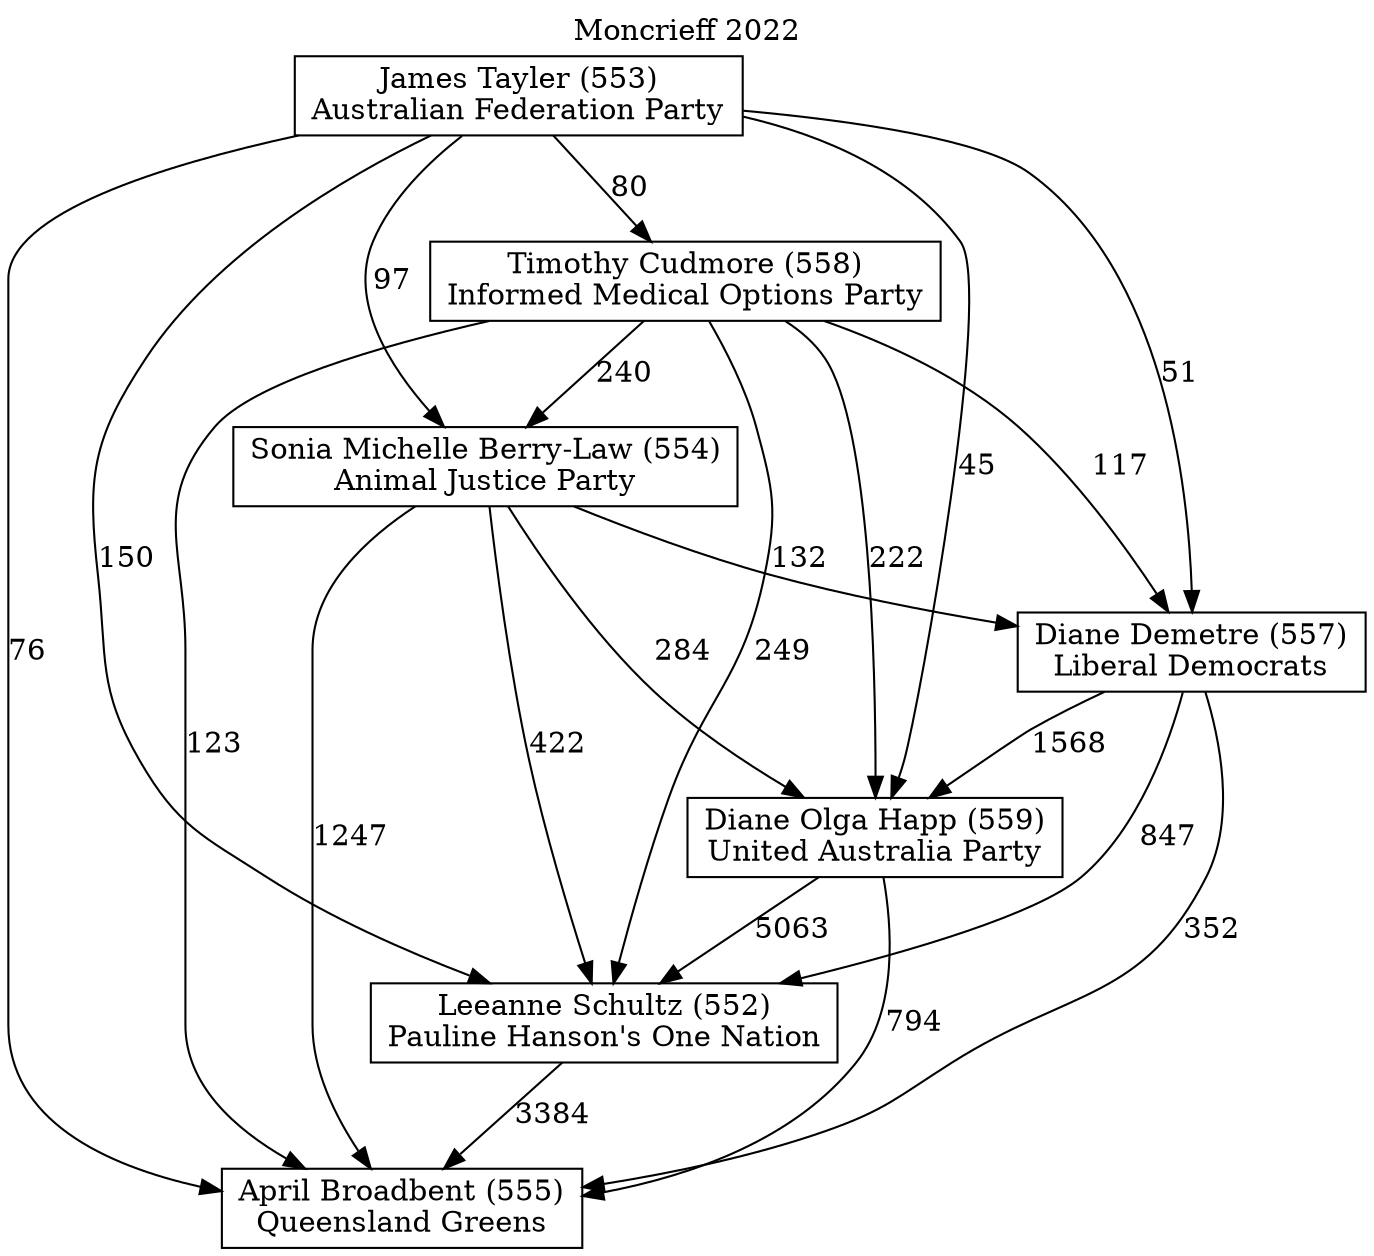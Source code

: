 // House preference flow
digraph "April Broadbent (555)_Moncrieff_2022" {
	graph [label="Moncrieff 2022" labelloc=t mclimit=10]
	node [shape=box]
	"April Broadbent (555)" [label="April Broadbent (555)
Queensland Greens"]
	"Leeanne Schultz (552)" [label="Leeanne Schultz (552)
Pauline Hanson's One Nation"]
	"Diane Olga Happ (559)" [label="Diane Olga Happ (559)
United Australia Party"]
	"Diane Demetre (557)" [label="Diane Demetre (557)
Liberal Democrats"]
	"Sonia Michelle Berry-Law (554)" [label="Sonia Michelle Berry-Law (554)
Animal Justice Party"]
	"Timothy Cudmore (558)" [label="Timothy Cudmore (558)
Informed Medical Options Party"]
	"James Tayler (553)" [label="James Tayler (553)
Australian Federation Party"]
	"April Broadbent (555)" [label="April Broadbent (555)
Queensland Greens"]
	"Diane Olga Happ (559)" [label="Diane Olga Happ (559)
United Australia Party"]
	"Diane Demetre (557)" [label="Diane Demetre (557)
Liberal Democrats"]
	"Sonia Michelle Berry-Law (554)" [label="Sonia Michelle Berry-Law (554)
Animal Justice Party"]
	"Timothy Cudmore (558)" [label="Timothy Cudmore (558)
Informed Medical Options Party"]
	"James Tayler (553)" [label="James Tayler (553)
Australian Federation Party"]
	"April Broadbent (555)" [label="April Broadbent (555)
Queensland Greens"]
	"Diane Demetre (557)" [label="Diane Demetre (557)
Liberal Democrats"]
	"Sonia Michelle Berry-Law (554)" [label="Sonia Michelle Berry-Law (554)
Animal Justice Party"]
	"Timothy Cudmore (558)" [label="Timothy Cudmore (558)
Informed Medical Options Party"]
	"James Tayler (553)" [label="James Tayler (553)
Australian Federation Party"]
	"April Broadbent (555)" [label="April Broadbent (555)
Queensland Greens"]
	"Sonia Michelle Berry-Law (554)" [label="Sonia Michelle Berry-Law (554)
Animal Justice Party"]
	"Timothy Cudmore (558)" [label="Timothy Cudmore (558)
Informed Medical Options Party"]
	"James Tayler (553)" [label="James Tayler (553)
Australian Federation Party"]
	"April Broadbent (555)" [label="April Broadbent (555)
Queensland Greens"]
	"Timothy Cudmore (558)" [label="Timothy Cudmore (558)
Informed Medical Options Party"]
	"James Tayler (553)" [label="James Tayler (553)
Australian Federation Party"]
	"April Broadbent (555)" [label="April Broadbent (555)
Queensland Greens"]
	"James Tayler (553)" [label="James Tayler (553)
Australian Federation Party"]
	"James Tayler (553)" [label="James Tayler (553)
Australian Federation Party"]
	"Timothy Cudmore (558)" [label="Timothy Cudmore (558)
Informed Medical Options Party"]
	"James Tayler (553)" [label="James Tayler (553)
Australian Federation Party"]
	"James Tayler (553)" [label="James Tayler (553)
Australian Federation Party"]
	"Sonia Michelle Berry-Law (554)" [label="Sonia Michelle Berry-Law (554)
Animal Justice Party"]
	"Timothy Cudmore (558)" [label="Timothy Cudmore (558)
Informed Medical Options Party"]
	"James Tayler (553)" [label="James Tayler (553)
Australian Federation Party"]
	"Sonia Michelle Berry-Law (554)" [label="Sonia Michelle Berry-Law (554)
Animal Justice Party"]
	"James Tayler (553)" [label="James Tayler (553)
Australian Federation Party"]
	"James Tayler (553)" [label="James Tayler (553)
Australian Federation Party"]
	"Timothy Cudmore (558)" [label="Timothy Cudmore (558)
Informed Medical Options Party"]
	"James Tayler (553)" [label="James Tayler (553)
Australian Federation Party"]
	"James Tayler (553)" [label="James Tayler (553)
Australian Federation Party"]
	"Diane Demetre (557)" [label="Diane Demetre (557)
Liberal Democrats"]
	"Sonia Michelle Berry-Law (554)" [label="Sonia Michelle Berry-Law (554)
Animal Justice Party"]
	"Timothy Cudmore (558)" [label="Timothy Cudmore (558)
Informed Medical Options Party"]
	"James Tayler (553)" [label="James Tayler (553)
Australian Federation Party"]
	"Diane Demetre (557)" [label="Diane Demetre (557)
Liberal Democrats"]
	"Timothy Cudmore (558)" [label="Timothy Cudmore (558)
Informed Medical Options Party"]
	"James Tayler (553)" [label="James Tayler (553)
Australian Federation Party"]
	"Diane Demetre (557)" [label="Diane Demetre (557)
Liberal Democrats"]
	"James Tayler (553)" [label="James Tayler (553)
Australian Federation Party"]
	"James Tayler (553)" [label="James Tayler (553)
Australian Federation Party"]
	"Timothy Cudmore (558)" [label="Timothy Cudmore (558)
Informed Medical Options Party"]
	"James Tayler (553)" [label="James Tayler (553)
Australian Federation Party"]
	"James Tayler (553)" [label="James Tayler (553)
Australian Federation Party"]
	"Sonia Michelle Berry-Law (554)" [label="Sonia Michelle Berry-Law (554)
Animal Justice Party"]
	"Timothy Cudmore (558)" [label="Timothy Cudmore (558)
Informed Medical Options Party"]
	"James Tayler (553)" [label="James Tayler (553)
Australian Federation Party"]
	"Sonia Michelle Berry-Law (554)" [label="Sonia Michelle Berry-Law (554)
Animal Justice Party"]
	"James Tayler (553)" [label="James Tayler (553)
Australian Federation Party"]
	"James Tayler (553)" [label="James Tayler (553)
Australian Federation Party"]
	"Timothy Cudmore (558)" [label="Timothy Cudmore (558)
Informed Medical Options Party"]
	"James Tayler (553)" [label="James Tayler (553)
Australian Federation Party"]
	"James Tayler (553)" [label="James Tayler (553)
Australian Federation Party"]
	"Diane Olga Happ (559)" [label="Diane Olga Happ (559)
United Australia Party"]
	"Diane Demetre (557)" [label="Diane Demetre (557)
Liberal Democrats"]
	"Sonia Michelle Berry-Law (554)" [label="Sonia Michelle Berry-Law (554)
Animal Justice Party"]
	"Timothy Cudmore (558)" [label="Timothy Cudmore (558)
Informed Medical Options Party"]
	"James Tayler (553)" [label="James Tayler (553)
Australian Federation Party"]
	"Diane Olga Happ (559)" [label="Diane Olga Happ (559)
United Australia Party"]
	"Sonia Michelle Berry-Law (554)" [label="Sonia Michelle Berry-Law (554)
Animal Justice Party"]
	"Timothy Cudmore (558)" [label="Timothy Cudmore (558)
Informed Medical Options Party"]
	"James Tayler (553)" [label="James Tayler (553)
Australian Federation Party"]
	"Diane Olga Happ (559)" [label="Diane Olga Happ (559)
United Australia Party"]
	"Timothy Cudmore (558)" [label="Timothy Cudmore (558)
Informed Medical Options Party"]
	"James Tayler (553)" [label="James Tayler (553)
Australian Federation Party"]
	"Diane Olga Happ (559)" [label="Diane Olga Happ (559)
United Australia Party"]
	"James Tayler (553)" [label="James Tayler (553)
Australian Federation Party"]
	"James Tayler (553)" [label="James Tayler (553)
Australian Federation Party"]
	"Timothy Cudmore (558)" [label="Timothy Cudmore (558)
Informed Medical Options Party"]
	"James Tayler (553)" [label="James Tayler (553)
Australian Federation Party"]
	"James Tayler (553)" [label="James Tayler (553)
Australian Federation Party"]
	"Sonia Michelle Berry-Law (554)" [label="Sonia Michelle Berry-Law (554)
Animal Justice Party"]
	"Timothy Cudmore (558)" [label="Timothy Cudmore (558)
Informed Medical Options Party"]
	"James Tayler (553)" [label="James Tayler (553)
Australian Federation Party"]
	"Sonia Michelle Berry-Law (554)" [label="Sonia Michelle Berry-Law (554)
Animal Justice Party"]
	"James Tayler (553)" [label="James Tayler (553)
Australian Federation Party"]
	"James Tayler (553)" [label="James Tayler (553)
Australian Federation Party"]
	"Timothy Cudmore (558)" [label="Timothy Cudmore (558)
Informed Medical Options Party"]
	"James Tayler (553)" [label="James Tayler (553)
Australian Federation Party"]
	"James Tayler (553)" [label="James Tayler (553)
Australian Federation Party"]
	"Diane Demetre (557)" [label="Diane Demetre (557)
Liberal Democrats"]
	"Sonia Michelle Berry-Law (554)" [label="Sonia Michelle Berry-Law (554)
Animal Justice Party"]
	"Timothy Cudmore (558)" [label="Timothy Cudmore (558)
Informed Medical Options Party"]
	"James Tayler (553)" [label="James Tayler (553)
Australian Federation Party"]
	"Diane Demetre (557)" [label="Diane Demetre (557)
Liberal Democrats"]
	"Timothy Cudmore (558)" [label="Timothy Cudmore (558)
Informed Medical Options Party"]
	"James Tayler (553)" [label="James Tayler (553)
Australian Federation Party"]
	"Diane Demetre (557)" [label="Diane Demetre (557)
Liberal Democrats"]
	"James Tayler (553)" [label="James Tayler (553)
Australian Federation Party"]
	"James Tayler (553)" [label="James Tayler (553)
Australian Federation Party"]
	"Timothy Cudmore (558)" [label="Timothy Cudmore (558)
Informed Medical Options Party"]
	"James Tayler (553)" [label="James Tayler (553)
Australian Federation Party"]
	"James Tayler (553)" [label="James Tayler (553)
Australian Federation Party"]
	"Sonia Michelle Berry-Law (554)" [label="Sonia Michelle Berry-Law (554)
Animal Justice Party"]
	"Timothy Cudmore (558)" [label="Timothy Cudmore (558)
Informed Medical Options Party"]
	"James Tayler (553)" [label="James Tayler (553)
Australian Federation Party"]
	"Sonia Michelle Berry-Law (554)" [label="Sonia Michelle Berry-Law (554)
Animal Justice Party"]
	"James Tayler (553)" [label="James Tayler (553)
Australian Federation Party"]
	"James Tayler (553)" [label="James Tayler (553)
Australian Federation Party"]
	"Timothy Cudmore (558)" [label="Timothy Cudmore (558)
Informed Medical Options Party"]
	"James Tayler (553)" [label="James Tayler (553)
Australian Federation Party"]
	"James Tayler (553)" [label="James Tayler (553)
Australian Federation Party"]
	"Leeanne Schultz (552)" [label="Leeanne Schultz (552)
Pauline Hanson's One Nation"]
	"Diane Olga Happ (559)" [label="Diane Olga Happ (559)
United Australia Party"]
	"Diane Demetre (557)" [label="Diane Demetre (557)
Liberal Democrats"]
	"Sonia Michelle Berry-Law (554)" [label="Sonia Michelle Berry-Law (554)
Animal Justice Party"]
	"Timothy Cudmore (558)" [label="Timothy Cudmore (558)
Informed Medical Options Party"]
	"James Tayler (553)" [label="James Tayler (553)
Australian Federation Party"]
	"Leeanne Schultz (552)" [label="Leeanne Schultz (552)
Pauline Hanson's One Nation"]
	"Diane Demetre (557)" [label="Diane Demetre (557)
Liberal Democrats"]
	"Sonia Michelle Berry-Law (554)" [label="Sonia Michelle Berry-Law (554)
Animal Justice Party"]
	"Timothy Cudmore (558)" [label="Timothy Cudmore (558)
Informed Medical Options Party"]
	"James Tayler (553)" [label="James Tayler (553)
Australian Federation Party"]
	"Leeanne Schultz (552)" [label="Leeanne Schultz (552)
Pauline Hanson's One Nation"]
	"Sonia Michelle Berry-Law (554)" [label="Sonia Michelle Berry-Law (554)
Animal Justice Party"]
	"Timothy Cudmore (558)" [label="Timothy Cudmore (558)
Informed Medical Options Party"]
	"James Tayler (553)" [label="James Tayler (553)
Australian Federation Party"]
	"Leeanne Schultz (552)" [label="Leeanne Schultz (552)
Pauline Hanson's One Nation"]
	"Timothy Cudmore (558)" [label="Timothy Cudmore (558)
Informed Medical Options Party"]
	"James Tayler (553)" [label="James Tayler (553)
Australian Federation Party"]
	"Leeanne Schultz (552)" [label="Leeanne Schultz (552)
Pauline Hanson's One Nation"]
	"James Tayler (553)" [label="James Tayler (553)
Australian Federation Party"]
	"James Tayler (553)" [label="James Tayler (553)
Australian Federation Party"]
	"Timothy Cudmore (558)" [label="Timothy Cudmore (558)
Informed Medical Options Party"]
	"James Tayler (553)" [label="James Tayler (553)
Australian Federation Party"]
	"James Tayler (553)" [label="James Tayler (553)
Australian Federation Party"]
	"Sonia Michelle Berry-Law (554)" [label="Sonia Michelle Berry-Law (554)
Animal Justice Party"]
	"Timothy Cudmore (558)" [label="Timothy Cudmore (558)
Informed Medical Options Party"]
	"James Tayler (553)" [label="James Tayler (553)
Australian Federation Party"]
	"Sonia Michelle Berry-Law (554)" [label="Sonia Michelle Berry-Law (554)
Animal Justice Party"]
	"James Tayler (553)" [label="James Tayler (553)
Australian Federation Party"]
	"James Tayler (553)" [label="James Tayler (553)
Australian Federation Party"]
	"Timothy Cudmore (558)" [label="Timothy Cudmore (558)
Informed Medical Options Party"]
	"James Tayler (553)" [label="James Tayler (553)
Australian Federation Party"]
	"James Tayler (553)" [label="James Tayler (553)
Australian Federation Party"]
	"Diane Demetre (557)" [label="Diane Demetre (557)
Liberal Democrats"]
	"Sonia Michelle Berry-Law (554)" [label="Sonia Michelle Berry-Law (554)
Animal Justice Party"]
	"Timothy Cudmore (558)" [label="Timothy Cudmore (558)
Informed Medical Options Party"]
	"James Tayler (553)" [label="James Tayler (553)
Australian Federation Party"]
	"Diane Demetre (557)" [label="Diane Demetre (557)
Liberal Democrats"]
	"Timothy Cudmore (558)" [label="Timothy Cudmore (558)
Informed Medical Options Party"]
	"James Tayler (553)" [label="James Tayler (553)
Australian Federation Party"]
	"Diane Demetre (557)" [label="Diane Demetre (557)
Liberal Democrats"]
	"James Tayler (553)" [label="James Tayler (553)
Australian Federation Party"]
	"James Tayler (553)" [label="James Tayler (553)
Australian Federation Party"]
	"Timothy Cudmore (558)" [label="Timothy Cudmore (558)
Informed Medical Options Party"]
	"James Tayler (553)" [label="James Tayler (553)
Australian Federation Party"]
	"James Tayler (553)" [label="James Tayler (553)
Australian Federation Party"]
	"Sonia Michelle Berry-Law (554)" [label="Sonia Michelle Berry-Law (554)
Animal Justice Party"]
	"Timothy Cudmore (558)" [label="Timothy Cudmore (558)
Informed Medical Options Party"]
	"James Tayler (553)" [label="James Tayler (553)
Australian Federation Party"]
	"Sonia Michelle Berry-Law (554)" [label="Sonia Michelle Berry-Law (554)
Animal Justice Party"]
	"James Tayler (553)" [label="James Tayler (553)
Australian Federation Party"]
	"James Tayler (553)" [label="James Tayler (553)
Australian Federation Party"]
	"Timothy Cudmore (558)" [label="Timothy Cudmore (558)
Informed Medical Options Party"]
	"James Tayler (553)" [label="James Tayler (553)
Australian Federation Party"]
	"James Tayler (553)" [label="James Tayler (553)
Australian Federation Party"]
	"Diane Olga Happ (559)" [label="Diane Olga Happ (559)
United Australia Party"]
	"Diane Demetre (557)" [label="Diane Demetre (557)
Liberal Democrats"]
	"Sonia Michelle Berry-Law (554)" [label="Sonia Michelle Berry-Law (554)
Animal Justice Party"]
	"Timothy Cudmore (558)" [label="Timothy Cudmore (558)
Informed Medical Options Party"]
	"James Tayler (553)" [label="James Tayler (553)
Australian Federation Party"]
	"Diane Olga Happ (559)" [label="Diane Olga Happ (559)
United Australia Party"]
	"Sonia Michelle Berry-Law (554)" [label="Sonia Michelle Berry-Law (554)
Animal Justice Party"]
	"Timothy Cudmore (558)" [label="Timothy Cudmore (558)
Informed Medical Options Party"]
	"James Tayler (553)" [label="James Tayler (553)
Australian Federation Party"]
	"Diane Olga Happ (559)" [label="Diane Olga Happ (559)
United Australia Party"]
	"Timothy Cudmore (558)" [label="Timothy Cudmore (558)
Informed Medical Options Party"]
	"James Tayler (553)" [label="James Tayler (553)
Australian Federation Party"]
	"Diane Olga Happ (559)" [label="Diane Olga Happ (559)
United Australia Party"]
	"James Tayler (553)" [label="James Tayler (553)
Australian Federation Party"]
	"James Tayler (553)" [label="James Tayler (553)
Australian Federation Party"]
	"Timothy Cudmore (558)" [label="Timothy Cudmore (558)
Informed Medical Options Party"]
	"James Tayler (553)" [label="James Tayler (553)
Australian Federation Party"]
	"James Tayler (553)" [label="James Tayler (553)
Australian Federation Party"]
	"Sonia Michelle Berry-Law (554)" [label="Sonia Michelle Berry-Law (554)
Animal Justice Party"]
	"Timothy Cudmore (558)" [label="Timothy Cudmore (558)
Informed Medical Options Party"]
	"James Tayler (553)" [label="James Tayler (553)
Australian Federation Party"]
	"Sonia Michelle Berry-Law (554)" [label="Sonia Michelle Berry-Law (554)
Animal Justice Party"]
	"James Tayler (553)" [label="James Tayler (553)
Australian Federation Party"]
	"James Tayler (553)" [label="James Tayler (553)
Australian Federation Party"]
	"Timothy Cudmore (558)" [label="Timothy Cudmore (558)
Informed Medical Options Party"]
	"James Tayler (553)" [label="James Tayler (553)
Australian Federation Party"]
	"James Tayler (553)" [label="James Tayler (553)
Australian Federation Party"]
	"Diane Demetre (557)" [label="Diane Demetre (557)
Liberal Democrats"]
	"Sonia Michelle Berry-Law (554)" [label="Sonia Michelle Berry-Law (554)
Animal Justice Party"]
	"Timothy Cudmore (558)" [label="Timothy Cudmore (558)
Informed Medical Options Party"]
	"James Tayler (553)" [label="James Tayler (553)
Australian Federation Party"]
	"Diane Demetre (557)" [label="Diane Demetre (557)
Liberal Democrats"]
	"Timothy Cudmore (558)" [label="Timothy Cudmore (558)
Informed Medical Options Party"]
	"James Tayler (553)" [label="James Tayler (553)
Australian Federation Party"]
	"Diane Demetre (557)" [label="Diane Demetre (557)
Liberal Democrats"]
	"James Tayler (553)" [label="James Tayler (553)
Australian Federation Party"]
	"James Tayler (553)" [label="James Tayler (553)
Australian Federation Party"]
	"Timothy Cudmore (558)" [label="Timothy Cudmore (558)
Informed Medical Options Party"]
	"James Tayler (553)" [label="James Tayler (553)
Australian Federation Party"]
	"James Tayler (553)" [label="James Tayler (553)
Australian Federation Party"]
	"Sonia Michelle Berry-Law (554)" [label="Sonia Michelle Berry-Law (554)
Animal Justice Party"]
	"Timothy Cudmore (558)" [label="Timothy Cudmore (558)
Informed Medical Options Party"]
	"James Tayler (553)" [label="James Tayler (553)
Australian Federation Party"]
	"Sonia Michelle Berry-Law (554)" [label="Sonia Michelle Berry-Law (554)
Animal Justice Party"]
	"James Tayler (553)" [label="James Tayler (553)
Australian Federation Party"]
	"James Tayler (553)" [label="James Tayler (553)
Australian Federation Party"]
	"Timothy Cudmore (558)" [label="Timothy Cudmore (558)
Informed Medical Options Party"]
	"James Tayler (553)" [label="James Tayler (553)
Australian Federation Party"]
	"James Tayler (553)" [label="James Tayler (553)
Australian Federation Party"]
	"Leeanne Schultz (552)" -> "April Broadbent (555)" [label=3384]
	"Diane Olga Happ (559)" -> "Leeanne Schultz (552)" [label=5063]
	"Diane Demetre (557)" -> "Diane Olga Happ (559)" [label=1568]
	"Sonia Michelle Berry-Law (554)" -> "Diane Demetre (557)" [label=132]
	"Timothy Cudmore (558)" -> "Sonia Michelle Berry-Law (554)" [label=240]
	"James Tayler (553)" -> "Timothy Cudmore (558)" [label=80]
	"Diane Olga Happ (559)" -> "April Broadbent (555)" [label=794]
	"Diane Demetre (557)" -> "April Broadbent (555)" [label=352]
	"Sonia Michelle Berry-Law (554)" -> "April Broadbent (555)" [label=1247]
	"Timothy Cudmore (558)" -> "April Broadbent (555)" [label=123]
	"James Tayler (553)" -> "April Broadbent (555)" [label=76]
	"James Tayler (553)" -> "Sonia Michelle Berry-Law (554)" [label=97]
	"Timothy Cudmore (558)" -> "Diane Demetre (557)" [label=117]
	"James Tayler (553)" -> "Diane Demetre (557)" [label=51]
	"Sonia Michelle Berry-Law (554)" -> "Diane Olga Happ (559)" [label=284]
	"Timothy Cudmore (558)" -> "Diane Olga Happ (559)" [label=222]
	"James Tayler (553)" -> "Diane Olga Happ (559)" [label=45]
	"Diane Demetre (557)" -> "Leeanne Schultz (552)" [label=847]
	"Sonia Michelle Berry-Law (554)" -> "Leeanne Schultz (552)" [label=422]
	"Timothy Cudmore (558)" -> "Leeanne Schultz (552)" [label=249]
	"James Tayler (553)" -> "Leeanne Schultz (552)" [label=150]
}

